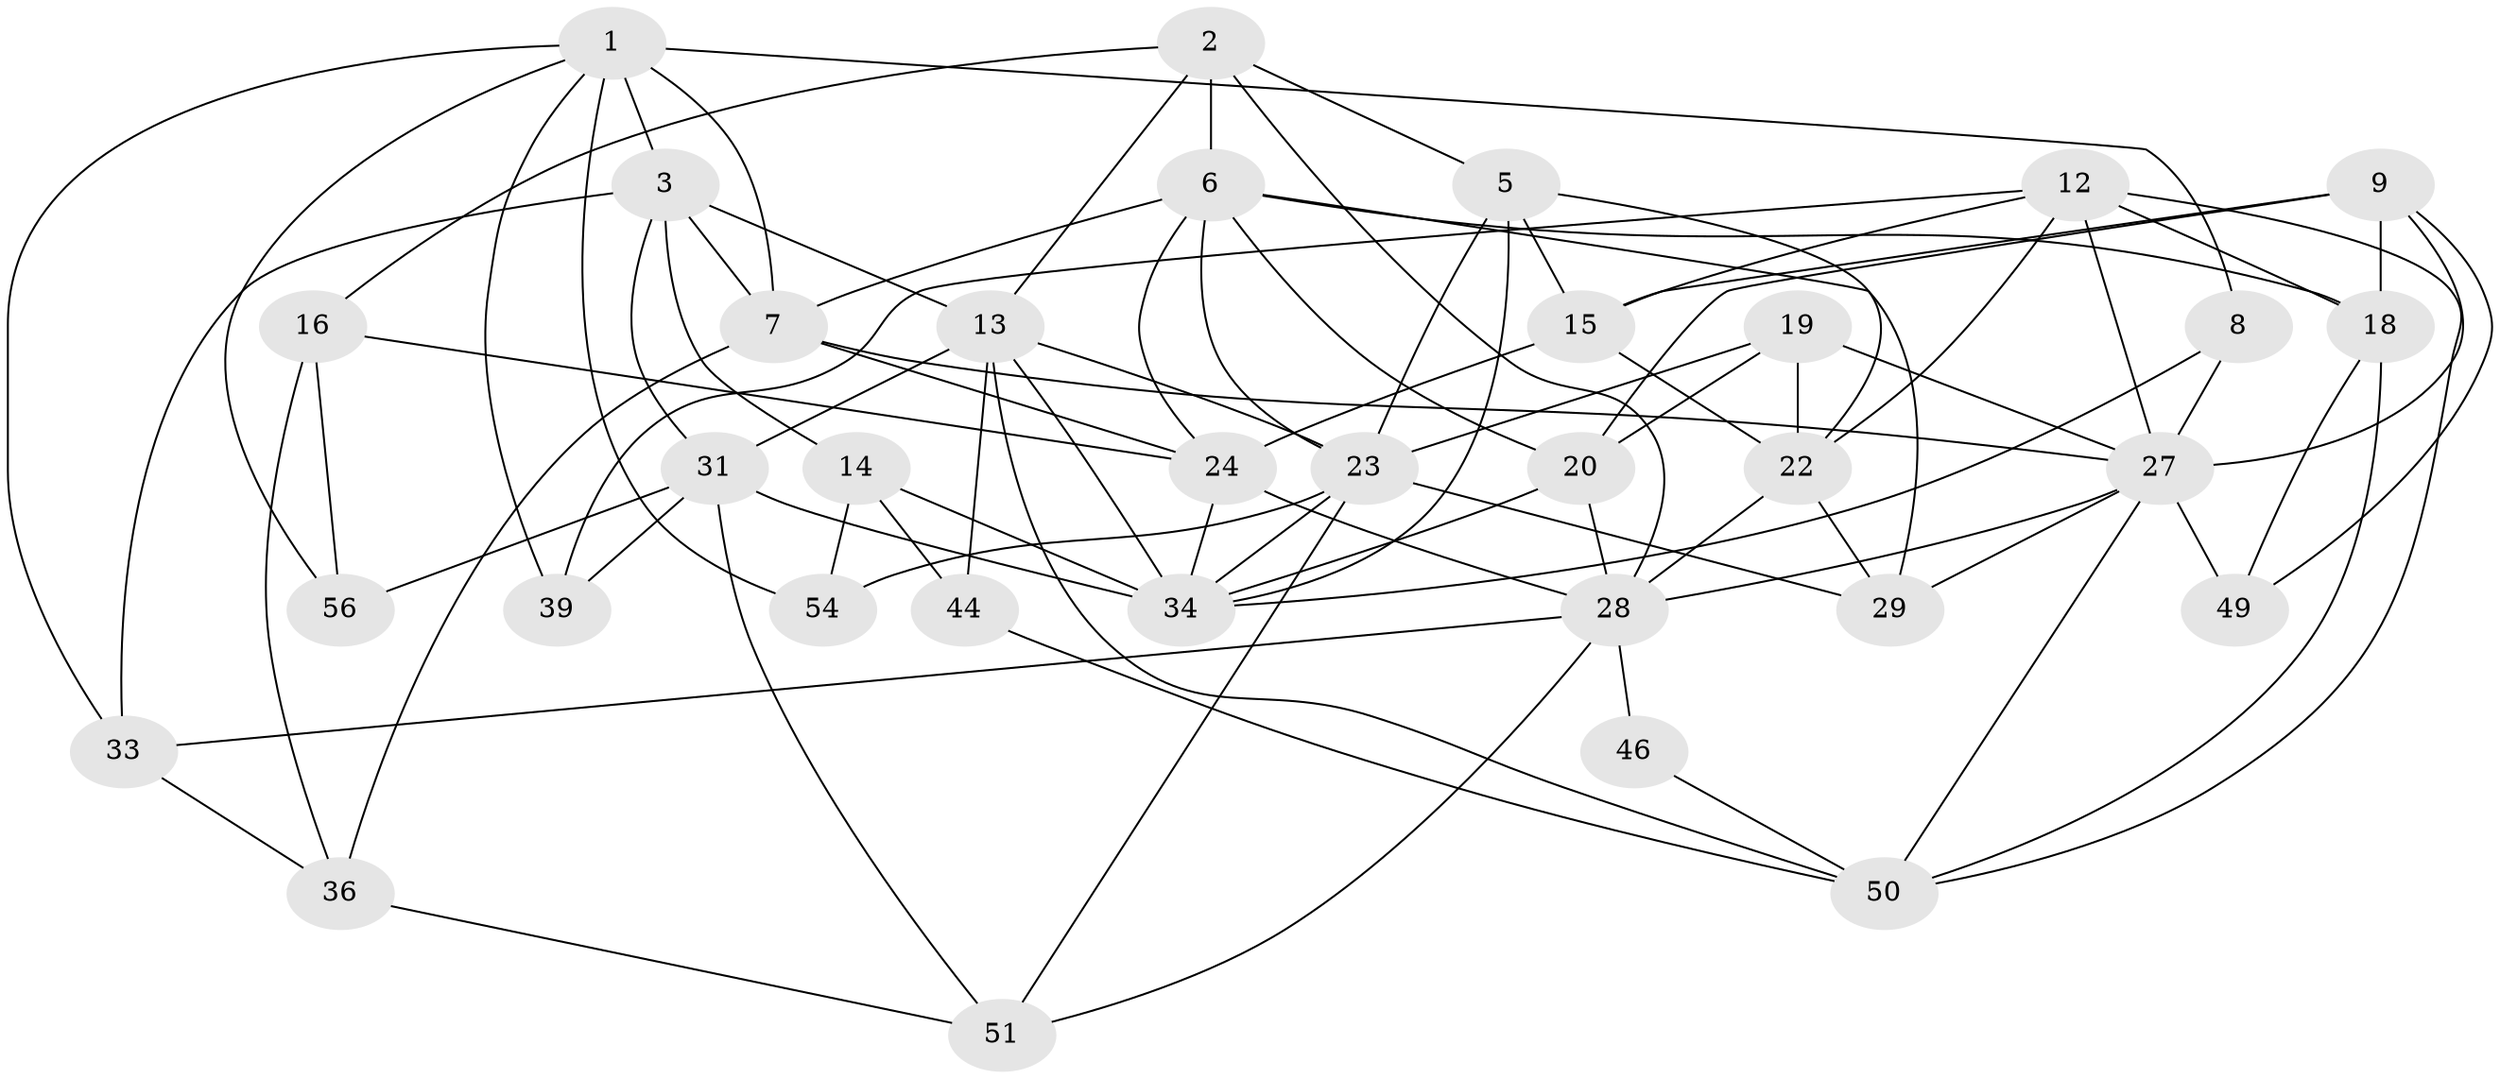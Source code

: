 // Generated by graph-tools (version 1.1) at 2025/52/02/27/25 19:52:02]
// undirected, 34 vertices, 87 edges
graph export_dot {
graph [start="1"]
  node [color=gray90,style=filled];
  1 [super="+17"];
  2 [super="+30"];
  3 [super="+4"];
  5 [super="+11"];
  6 [super="+41"];
  7 [super="+32"];
  8 [super="+10"];
  9 [super="+43"];
  12 [super="+45"];
  13 [super="+25"];
  14 [super="+48"];
  15 [super="+40"];
  16 [super="+26"];
  18;
  19 [super="+42"];
  20 [super="+21"];
  22 [super="+47"];
  23 [super="+35"];
  24;
  27 [super="+52"];
  28 [super="+37"];
  29;
  31 [super="+38"];
  33;
  34 [super="+57"];
  36 [super="+53"];
  39;
  44;
  46;
  49;
  50 [super="+55"];
  51;
  54;
  56;
  1 -- 56;
  1 -- 33;
  1 -- 7;
  1 -- 3 [weight=2];
  1 -- 54;
  1 -- 39;
  1 -- 8;
  2 -- 16;
  2 -- 13;
  2 -- 28;
  2 -- 5;
  2 -- 6;
  3 -- 31;
  3 -- 33;
  3 -- 7;
  3 -- 13;
  3 -- 14;
  5 -- 34;
  5 -- 22;
  5 -- 23;
  5 -- 15;
  6 -- 29;
  6 -- 24;
  6 -- 18;
  6 -- 23;
  6 -- 7;
  6 -- 20;
  7 -- 24;
  7 -- 36;
  7 -- 27;
  8 -- 27 [weight=2];
  8 -- 34;
  9 -- 18;
  9 -- 49;
  9 -- 15;
  9 -- 20;
  9 -- 27;
  12 -- 18;
  12 -- 50;
  12 -- 39;
  12 -- 15;
  12 -- 22;
  12 -- 27;
  13 -- 34;
  13 -- 50;
  13 -- 44;
  13 -- 23;
  13 -- 31;
  14 -- 34;
  14 -- 54;
  14 -- 44;
  15 -- 24;
  15 -- 22;
  16 -- 36;
  16 -- 56;
  16 -- 24;
  18 -- 50;
  18 -- 49;
  19 -- 23;
  19 -- 20;
  19 -- 22 [weight=2];
  19 -- 27;
  20 -- 28;
  20 -- 34;
  22 -- 28;
  22 -- 29;
  23 -- 54;
  23 -- 34;
  23 -- 29;
  23 -- 51;
  24 -- 28;
  24 -- 34;
  27 -- 29;
  27 -- 49;
  27 -- 50;
  27 -- 28;
  28 -- 33;
  28 -- 46;
  28 -- 51;
  31 -- 39;
  31 -- 51;
  31 -- 56;
  31 -- 34;
  33 -- 36;
  36 -- 51;
  44 -- 50;
  46 -- 50;
}
